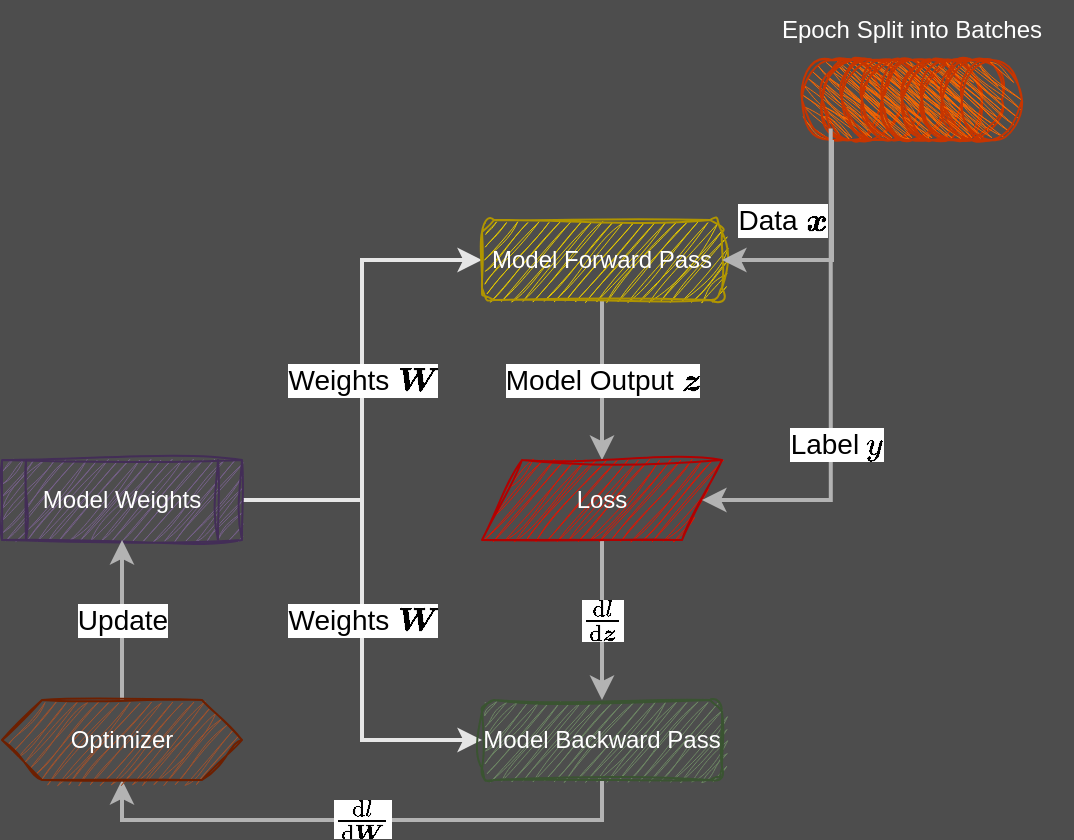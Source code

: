 <mxfile version="28.0.6" pages="3">
  <diagram name="DeepLearning001" id="3Tcbvl6cOKVwyCPrN2Hj">
    <mxGraphModel dx="1090" dy="833" grid="1" gridSize="10" guides="1" tooltips="1" connect="1" arrows="1" fold="1" page="1" pageScale="1" pageWidth="900" pageHeight="600" background="#4D4D4D" math="1" shadow="0">
      <root>
        <mxCell id="0" />
        <mxCell id="1" parent="0" />
        <mxCell id="AGbbisHBewGf3HnXFwhT-9" value="Epoch Split into Batches" style="text;html=1;align=center;verticalAlign=middle;whiteSpace=wrap;rounded=0;fontColor=#FFFFFF;" vertex="1" parent="1">
          <mxGeometry x="575" y="10" width="160" height="30" as="geometry" />
        </mxCell>
        <mxCell id="AGbbisHBewGf3HnXFwhT-10" value="" style="group" vertex="1" connectable="0" parent="1">
          <mxGeometry x="600" y="40" width="110" height="40" as="geometry" />
        </mxCell>
        <mxCell id="AGbbisHBewGf3HnXFwhT-1" value="" style="shape=cylinder3;whiteSpace=wrap;html=1;boundedLbl=1;backgroundOutline=1;size=15;rotation=90;fillColor=#fa6800;fontColor=#000000;strokeColor=#C73500;sketch=1;curveFitting=1;jiggle=2;" vertex="1" parent="AGbbisHBewGf3HnXFwhT-10">
          <mxGeometry width="40" height="40" as="geometry" />
        </mxCell>
        <mxCell id="AGbbisHBewGf3HnXFwhT-2" value="" style="shape=cylinder3;whiteSpace=wrap;html=1;boundedLbl=1;backgroundOutline=1;size=15;rotation=90;fillColor=#fa6800;fontColor=#000000;strokeColor=#C73500;sketch=1;curveFitting=1;jiggle=2;" vertex="1" parent="AGbbisHBewGf3HnXFwhT-10">
          <mxGeometry x="10" width="40" height="40" as="geometry" />
        </mxCell>
        <mxCell id="AGbbisHBewGf3HnXFwhT-3" value="" style="shape=cylinder3;whiteSpace=wrap;html=1;boundedLbl=1;backgroundOutline=1;size=15;rotation=90;fillColor=#fa6800;fontColor=#000000;strokeColor=#C73500;sketch=1;curveFitting=1;jiggle=2;" vertex="1" parent="AGbbisHBewGf3HnXFwhT-10">
          <mxGeometry x="20" width="40" height="40" as="geometry" />
        </mxCell>
        <mxCell id="AGbbisHBewGf3HnXFwhT-4" value="" style="shape=cylinder3;whiteSpace=wrap;html=1;boundedLbl=1;backgroundOutline=1;size=15;rotation=90;fillColor=#fa6800;fontColor=#000000;strokeColor=#C73500;sketch=1;curveFitting=1;jiggle=2;" vertex="1" parent="AGbbisHBewGf3HnXFwhT-10">
          <mxGeometry x="30" width="40" height="40" as="geometry" />
        </mxCell>
        <mxCell id="AGbbisHBewGf3HnXFwhT-5" value="" style="shape=cylinder3;whiteSpace=wrap;html=1;boundedLbl=1;backgroundOutline=1;size=15;rotation=90;fillColor=#fa6800;fontColor=#000000;strokeColor=#C73500;sketch=1;curveFitting=1;jiggle=2;" vertex="1" parent="AGbbisHBewGf3HnXFwhT-10">
          <mxGeometry x="40" width="40" height="40" as="geometry" />
        </mxCell>
        <mxCell id="AGbbisHBewGf3HnXFwhT-6" value="" style="shape=cylinder3;whiteSpace=wrap;html=1;boundedLbl=1;backgroundOutline=1;size=15;rotation=90;fillColor=#fa6800;fontColor=#000000;strokeColor=#C73500;sketch=1;curveFitting=1;jiggle=2;" vertex="1" parent="AGbbisHBewGf3HnXFwhT-10">
          <mxGeometry x="50" width="40" height="40" as="geometry" />
        </mxCell>
        <mxCell id="AGbbisHBewGf3HnXFwhT-7" value="" style="shape=cylinder3;whiteSpace=wrap;html=1;boundedLbl=1;backgroundOutline=1;size=15;rotation=90;fillColor=#fa6800;fontColor=#000000;strokeColor=#C73500;sketch=1;curveFitting=1;jiggle=2;" vertex="1" parent="AGbbisHBewGf3HnXFwhT-10">
          <mxGeometry x="60" width="40" height="40" as="geometry" />
        </mxCell>
        <mxCell id="AGbbisHBewGf3HnXFwhT-8" value="" style="shape=cylinder3;whiteSpace=wrap;html=1;boundedLbl=1;backgroundOutline=1;size=15;rotation=90;fillColor=#fa6800;fontColor=#000000;strokeColor=#C73500;sketch=1;curveFitting=1;jiggle=2;" vertex="1" parent="AGbbisHBewGf3HnXFwhT-10">
          <mxGeometry x="70" width="40" height="40" as="geometry" />
        </mxCell>
        <mxCell id="AGbbisHBewGf3HnXFwhT-16" value="Weights \( \boldsymbol{W} \)" style="edgeStyle=orthogonalEdgeStyle;rounded=0;orthogonalLoop=1;jettySize=auto;html=1;entryX=0;entryY=0.5;entryDx=0;entryDy=0;strokeWidth=2;strokeColor=#E6E6E6;fontSize=14;" edge="1" parent="1" source="AGbbisHBewGf3HnXFwhT-11" target="AGbbisHBewGf3HnXFwhT-12">
          <mxGeometry relative="1" as="geometry" />
        </mxCell>
        <mxCell id="AGbbisHBewGf3HnXFwhT-17" value="Weights \( \boldsymbol{W} \)" style="edgeStyle=orthogonalEdgeStyle;rounded=0;orthogonalLoop=1;jettySize=auto;html=1;exitX=1;exitY=0.5;exitDx=0;exitDy=0;entryX=0;entryY=0.5;entryDx=0;entryDy=0;strokeWidth=2;strokeColor=#E6E6E6;fontSize=14;" edge="1" parent="1" source="AGbbisHBewGf3HnXFwhT-11" target="AGbbisHBewGf3HnXFwhT-14">
          <mxGeometry relative="1" as="geometry" />
        </mxCell>
        <mxCell id="AGbbisHBewGf3HnXFwhT-11" value="Model Weights" style="shape=process;whiteSpace=wrap;html=1;backgroundOutline=1;fillColor=#76608a;fontColor=#ffffff;strokeColor=#432D57;sketch=1;curveFitting=1;jiggle=2;glass=0;spacing=0;" vertex="1" parent="1">
          <mxGeometry x="200" y="240" width="120" height="40" as="geometry" />
        </mxCell>
        <mxCell id="AGbbisHBewGf3HnXFwhT-22" value="Model Output \( \boldsymbol{z} \)" style="edgeStyle=orthogonalEdgeStyle;rounded=0;orthogonalLoop=1;jettySize=auto;html=1;exitX=0.5;exitY=1;exitDx=0;exitDy=0;strokeColor=#B3B3B3;strokeWidth=2;align=center;verticalAlign=middle;fontFamily=Helvetica;fontSize=14;fontColor=default;labelBackgroundColor=default;endArrow=classic;" edge="1" parent="1" source="AGbbisHBewGf3HnXFwhT-12" target="AGbbisHBewGf3HnXFwhT-13">
          <mxGeometry relative="1" as="geometry" />
        </mxCell>
        <mxCell id="AGbbisHBewGf3HnXFwhT-12" value="Model Forward Pass" style="rounded=1;whiteSpace=wrap;html=1;fillColor=#e3c800;fontColor=#FFFFFF;strokeColor=#B09500;sketch=1;curveFitting=1;jiggle=2;spacing=0;" vertex="1" parent="1">
          <mxGeometry x="440" y="120" width="120" height="40" as="geometry" />
        </mxCell>
        <mxCell id="AGbbisHBewGf3HnXFwhT-23" value="\( &amp;nbsp;\frac{\mathrm{d} l}{\mathrm{d} \boldsymbol{z}} \)" style="edgeStyle=orthogonalEdgeStyle;rounded=0;orthogonalLoop=1;jettySize=auto;html=1;exitX=0.5;exitY=1;exitDx=0;exitDy=0;entryX=0.5;entryY=0;entryDx=0;entryDy=0;strokeColor=#B3B3B3;strokeWidth=2;align=center;verticalAlign=middle;fontFamily=Helvetica;fontSize=14;fontColor=default;labelBackgroundColor=default;endArrow=classic;" edge="1" parent="1" source="AGbbisHBewGf3HnXFwhT-13" target="AGbbisHBewGf3HnXFwhT-14">
          <mxGeometry relative="1" as="geometry" />
        </mxCell>
        <mxCell id="AGbbisHBewGf3HnXFwhT-13" value="Loss" style="shape=parallelogram;perimeter=parallelogramPerimeter;whiteSpace=wrap;html=1;fixedSize=1;fillColor=#e51400;fontColor=#ffffff;strokeColor=#B20000;sketch=1;curveFitting=1;jiggle=2;spacing=0;" vertex="1" parent="1">
          <mxGeometry x="440" y="240" width="120" height="40" as="geometry" />
        </mxCell>
        <mxCell id="AGbbisHBewGf3HnXFwhT-24" value="\(&amp;nbsp;&amp;nbsp;\frac{\mathrm{d} l}{\mathrm{d} \boldsymbol{W}} \)" style="edgeStyle=orthogonalEdgeStyle;rounded=0;orthogonalLoop=1;jettySize=auto;html=1;exitX=0.5;exitY=1;exitDx=0;exitDy=0;entryX=0.5;entryY=1;entryDx=0;entryDy=0;strokeColor=#B3B3B3;strokeWidth=2;align=center;verticalAlign=middle;fontFamily=Helvetica;fontSize=14;fontColor=default;labelBackgroundColor=default;endArrow=classic;" edge="1" parent="1" source="AGbbisHBewGf3HnXFwhT-14" target="AGbbisHBewGf3HnXFwhT-15">
          <mxGeometry relative="1" as="geometry" />
        </mxCell>
        <mxCell id="AGbbisHBewGf3HnXFwhT-14" value="Model Backward Pass" style="rounded=1;whiteSpace=wrap;html=1;fillColor=#6d8764;fontColor=#ffffff;strokeColor=#3A5431;sketch=1;curveFitting=1;jiggle=2;spacing=0;" vertex="1" parent="1">
          <mxGeometry x="440" y="360" width="120" height="40" as="geometry" />
        </mxCell>
        <mxCell id="AGbbisHBewGf3HnXFwhT-25" value="Update" style="edgeStyle=orthogonalEdgeStyle;rounded=0;orthogonalLoop=1;jettySize=auto;html=1;exitX=0.5;exitY=0;exitDx=0;exitDy=0;entryX=0.5;entryY=1;entryDx=0;entryDy=0;strokeColor=#B3B3B3;strokeWidth=2;align=center;verticalAlign=middle;fontFamily=Helvetica;fontSize=14;fontColor=default;labelBackgroundColor=default;endArrow=classic;" edge="1" parent="1" source="AGbbisHBewGf3HnXFwhT-15" target="AGbbisHBewGf3HnXFwhT-11">
          <mxGeometry relative="1" as="geometry" />
        </mxCell>
        <mxCell id="AGbbisHBewGf3HnXFwhT-15" value="Optimizer" style="shape=hexagon;perimeter=hexagonPerimeter2;whiteSpace=wrap;html=1;fixedSize=1;fillColor=#a0522d;fontColor=#ffffff;strokeColor=#6D1F00;sketch=1;curveFitting=1;jiggle=2;" vertex="1" parent="1">
          <mxGeometry x="200" y="360" width="120" height="40" as="geometry" />
        </mxCell>
        <mxCell id="AGbbisHBewGf3HnXFwhT-18" value="Data \( \boldsymbol{x} \)" style="edgeStyle=orthogonalEdgeStyle;rounded=0;orthogonalLoop=1;jettySize=auto;html=1;exitX=1;exitY=1;exitDx=0;exitDy=-15;exitPerimeter=0;entryX=1;entryY=0.5;entryDx=0;entryDy=0;strokeWidth=2;strokeColor=#B3B3B3;fontSize=14;" edge="1" parent="1" source="AGbbisHBewGf3HnXFwhT-1" target="AGbbisHBewGf3HnXFwhT-12">
          <mxGeometry x="0.478" y="-20" relative="1" as="geometry">
            <mxPoint as="offset" />
          </mxGeometry>
        </mxCell>
        <mxCell id="AGbbisHBewGf3HnXFwhT-20" style="edgeStyle=orthogonalEdgeStyle;rounded=0;orthogonalLoop=1;jettySize=auto;html=1;exitX=0.855;exitY=1;exitDx=0;exitDy=-4.35;exitPerimeter=0;entryX=1;entryY=0.5;entryDx=0;entryDy=0;strokeColor=#B3B3B3;strokeWidth=2;align=center;verticalAlign=middle;fontFamily=Helvetica;fontSize=11;fontColor=default;labelBackgroundColor=default;endArrow=classic;" edge="1" parent="1" source="AGbbisHBewGf3HnXFwhT-2" target="AGbbisHBewGf3HnXFwhT-13">
          <mxGeometry relative="1" as="geometry">
            <Array as="points">
              <mxPoint x="614" y="260" />
            </Array>
          </mxGeometry>
        </mxCell>
        <mxCell id="AGbbisHBewGf3HnXFwhT-21" value="Label \( y \)" style="edgeLabel;html=1;align=center;verticalAlign=middle;resizable=0;points=[];fontSize=14;" vertex="1" connectable="0" parent="AGbbisHBewGf3HnXFwhT-20">
          <mxGeometry x="0.261" y="2" relative="1" as="geometry">
            <mxPoint as="offset" />
          </mxGeometry>
        </mxCell>
      </root>
    </mxGraphModel>
  </diagram>
  <diagram name="DeepLearning002" id="qsD39MYy7GVl84YtyVWa">
    <mxGraphModel dx="1090" dy="825" grid="1" gridSize="10" guides="1" tooltips="1" connect="1" arrows="1" fold="1" page="1" pageScale="1" pageWidth="900" pageHeight="600" background="#4D4D4D" math="1" shadow="0">
      <root>
        <mxCell id="vzIr1YLEcBWOXwNROeN2-0" />
        <mxCell id="vzIr1YLEcBWOXwNROeN2-1" parent="vzIr1YLEcBWOXwNROeN2-0" />
        <mxCell id="vzIr1YLEcBWOXwNROeN2-2" value="Epoch Split into Batches" style="text;html=1;align=center;verticalAlign=middle;whiteSpace=wrap;rounded=0;fontColor=#FFFFFF;" parent="vzIr1YLEcBWOXwNROeN2-1" vertex="1">
          <mxGeometry x="575" y="10" width="160" height="30" as="geometry" />
        </mxCell>
        <mxCell id="vzIr1YLEcBWOXwNROeN2-12" value="Weights \( \boldsymbol{W} \)" style="edgeStyle=orthogonalEdgeStyle;rounded=0;orthogonalLoop=1;jettySize=auto;html=1;entryX=0;entryY=0.5;entryDx=0;entryDy=0;strokeWidth=2;strokeColor=#E6E6E6;" parent="vzIr1YLEcBWOXwNROeN2-1" source="vzIr1YLEcBWOXwNROeN2-14" target="vzIr1YLEcBWOXwNROeN2-16" edge="1">
          <mxGeometry relative="1" as="geometry" />
        </mxCell>
        <mxCell id="vzIr1YLEcBWOXwNROeN2-14" value="Model Weights" style="shape=process;whiteSpace=wrap;html=1;backgroundOutline=1;fillColor=#76608a;fontColor=#ffffff;strokeColor=#432D57;sketch=1;curveFitting=1;jiggle=2;glass=0;spacing=0;" parent="vzIr1YLEcBWOXwNROeN2-1" vertex="1">
          <mxGeometry x="200" y="240" width="120" height="40" as="geometry" />
        </mxCell>
        <mxCell id="vzIr1YLEcBWOXwNROeN2-15" value="Model Output \( \boldsymbol{z} \)" style="edgeStyle=orthogonalEdgeStyle;rounded=0;orthogonalLoop=1;jettySize=auto;html=1;exitX=0.5;exitY=1;exitDx=0;exitDy=0;strokeColor=#B3B3B3;strokeWidth=2;align=center;verticalAlign=middle;fontFamily=Helvetica;fontSize=11;fontColor=default;labelBackgroundColor=default;endArrow=classic;" parent="vzIr1YLEcBWOXwNROeN2-1" source="vzIr1YLEcBWOXwNROeN2-16" edge="1">
          <mxGeometry relative="1" as="geometry">
            <mxPoint x="500" y="240" as="targetPoint" />
          </mxGeometry>
        </mxCell>
        <mxCell id="vzIr1YLEcBWOXwNROeN2-16" value="Model Forward Pass" style="rounded=1;whiteSpace=wrap;html=1;fillColor=#e3c800;fontColor=#FFFFFF;strokeColor=#B09500;sketch=1;curveFitting=1;jiggle=2;spacing=0;" parent="vzIr1YLEcBWOXwNROeN2-1" vertex="1">
          <mxGeometry x="440" y="120" width="120" height="40" as="geometry" />
        </mxCell>
        <mxCell id="vzIr1YLEcBWOXwNROeN2-23" value="Data \( \boldsymbol{x} \)" style="edgeStyle=orthogonalEdgeStyle;rounded=0;orthogonalLoop=1;jettySize=auto;html=1;exitX=1;exitY=1;exitDx=0;exitDy=-15;exitPerimeter=0;entryX=1;entryY=0.5;entryDx=0;entryDy=0;strokeWidth=2;strokeColor=#B3B3B3;" parent="vzIr1YLEcBWOXwNROeN2-1" source="vzIr1YLEcBWOXwNROeN2-4" target="vzIr1YLEcBWOXwNROeN2-16" edge="1">
          <mxGeometry x="0.478" y="-20" relative="1" as="geometry">
            <mxPoint as="offset" />
          </mxGeometry>
        </mxCell>
        <mxCell id="vzIr1YLEcBWOXwNROeN2-24" style="edgeStyle=orthogonalEdgeStyle;rounded=0;orthogonalLoop=1;jettySize=auto;html=1;exitX=0.855;exitY=1;exitDx=0;exitDy=-4.35;exitPerimeter=0;entryX=1;entryY=0.5;entryDx=0;entryDy=0;strokeColor=#B3B3B3;strokeWidth=2;align=center;verticalAlign=middle;fontFamily=Helvetica;fontSize=11;fontColor=default;labelBackgroundColor=default;endArrow=classic;" parent="vzIr1YLEcBWOXwNROeN2-1" source="vzIr1YLEcBWOXwNROeN2-5" edge="1">
          <mxGeometry relative="1" as="geometry">
            <Array as="points">
              <mxPoint x="614" y="260" />
            </Array>
            <mxPoint x="550" y="260" as="targetPoint" />
          </mxGeometry>
        </mxCell>
        <mxCell id="vzIr1YLEcBWOXwNROeN2-25" value="Label \( y \)" style="edgeLabel;html=1;align=center;verticalAlign=middle;resizable=0;points=[];" parent="vzIr1YLEcBWOXwNROeN2-24" vertex="1" connectable="0">
          <mxGeometry x="0.261" y="2" relative="1" as="geometry">
            <mxPoint as="offset" />
          </mxGeometry>
        </mxCell>
        <mxCell id="vzIr1YLEcBWOXwNROeN2-26" value="Score" style="shape=parallelogram;perimeter=parallelogramPerimeter;whiteSpace=wrap;html=1;fixedSize=1;fillColor=#f0a30a;fontColor=#FFFFFF;strokeColor=#BD7000;sketch=1;curveFitting=1;jiggle=2;spacing=0;flipH=1;" parent="vzIr1YLEcBWOXwNROeN2-1" vertex="1">
          <mxGeometry x="440" y="240" width="120" height="40" as="geometry" />
        </mxCell>
        <mxCell id="wrvn5StYq9de84Ls-QtF-0" value="" style="endArrow=classic;html=1;rounded=0;strokeColor=#B3B3B3;" edge="1" parent="vzIr1YLEcBWOXwNROeN2-1">
          <mxGeometry width="50" height="50" relative="1" as="geometry">
            <mxPoint x="320" y="440" as="sourcePoint" />
            <mxPoint x="600" y="440" as="targetPoint" />
          </mxGeometry>
        </mxCell>
        <mxCell id="wrvn5StYq9de84Ls-QtF-1" value="" style="endArrow=classic;html=1;rounded=0;strokeColor=#B3B3B3;" edge="1" parent="vzIr1YLEcBWOXwNROeN2-1">
          <mxGeometry width="50" height="50" relative="1" as="geometry">
            <mxPoint x="320" y="440" as="sourcePoint" />
            <mxPoint x="320" y="320" as="targetPoint" />
          </mxGeometry>
        </mxCell>
        <mxCell id="wrvn5StYq9de84Ls-QtF-3" value="" style="endArrow=none;html=1;rounded=0;strokeWidth=2;sketch=1;curveFitting=1;jiggle=2;strokeColor=#F0A30A;" edge="1" parent="vzIr1YLEcBWOXwNROeN2-1">
          <mxGeometry width="50" height="50" relative="1" as="geometry">
            <mxPoint x="320" y="420" as="sourcePoint" />
            <mxPoint x="530" y="350" as="targetPoint" />
            <Array as="points">
              <mxPoint x="380" y="410" />
              <mxPoint x="420" y="370" />
              <mxPoint x="470" y="370" />
            </Array>
          </mxGeometry>
        </mxCell>
        <mxCell id="wrvn5StYq9de84Ls-QtF-4" value="Iteration" style="text;html=1;align=center;verticalAlign=middle;whiteSpace=wrap;rounded=0;fontColor=#E6E6E6;" vertex="1" parent="vzIr1YLEcBWOXwNROeN2-1">
          <mxGeometry x="430" y="450" width="60" height="30" as="geometry" />
        </mxCell>
        <mxCell id="wrvn5StYq9de84Ls-QtF-5" value="Score" style="text;html=1;align=center;verticalAlign=middle;whiteSpace=wrap;rounded=0;fontColor=#E6E6E6;rotation=-90;" vertex="1" parent="vzIr1YLEcBWOXwNROeN2-1">
          <mxGeometry x="270" y="365" width="60" height="30" as="geometry" />
        </mxCell>
        <mxCell id="vzIr1YLEcBWOXwNROeN2-4" value="" style="shape=cylinder3;whiteSpace=wrap;html=1;boundedLbl=1;backgroundOutline=1;size=15;rotation=90;fillColor=#60a917;fontColor=#ffffff;strokeColor=#2D7600;sketch=1;curveFitting=1;jiggle=2;container=0;" parent="vzIr1YLEcBWOXwNROeN2-1" vertex="1">
          <mxGeometry x="600" y="40" width="40" height="40" as="geometry" />
        </mxCell>
        <mxCell id="vzIr1YLEcBWOXwNROeN2-5" value="" style="shape=cylinder3;whiteSpace=wrap;html=1;boundedLbl=1;backgroundOutline=1;size=15;rotation=90;fillColor=#60a917;fontColor=#ffffff;strokeColor=#2D7600;sketch=1;curveFitting=1;jiggle=2;container=0;" parent="vzIr1YLEcBWOXwNROeN2-1" vertex="1">
          <mxGeometry x="610" y="40" width="40" height="40" as="geometry" />
        </mxCell>
        <mxCell id="vzIr1YLEcBWOXwNROeN2-6" value="" style="shape=cylinder3;whiteSpace=wrap;html=1;boundedLbl=1;backgroundOutline=1;size=15;rotation=90;fillColor=#60a917;fontColor=#ffffff;strokeColor=#2D7600;sketch=1;curveFitting=1;jiggle=2;container=0;" parent="vzIr1YLEcBWOXwNROeN2-1" vertex="1">
          <mxGeometry x="620" y="40" width="40" height="40" as="geometry" />
        </mxCell>
        <mxCell id="vzIr1YLEcBWOXwNROeN2-7" value="" style="shape=cylinder3;whiteSpace=wrap;html=1;boundedLbl=1;backgroundOutline=1;size=15;rotation=90;fillColor=#60a917;fontColor=#ffffff;strokeColor=#2D7600;sketch=1;curveFitting=1;jiggle=2;container=0;" parent="vzIr1YLEcBWOXwNROeN2-1" vertex="1">
          <mxGeometry x="630" y="40" width="40" height="40" as="geometry" />
        </mxCell>
        <mxCell id="vzIr1YLEcBWOXwNROeN2-8" value="" style="shape=cylinder3;whiteSpace=wrap;html=1;boundedLbl=1;backgroundOutline=1;size=15;rotation=90;fillColor=#60a917;fontColor=#ffffff;strokeColor=#2D7600;sketch=1;curveFitting=1;jiggle=2;container=0;" parent="vzIr1YLEcBWOXwNROeN2-1" vertex="1">
          <mxGeometry x="640" y="40" width="40" height="40" as="geometry" />
        </mxCell>
        <mxCell id="vzIr1YLEcBWOXwNROeN2-9" value="" style="shape=cylinder3;whiteSpace=wrap;html=1;boundedLbl=1;backgroundOutline=1;size=15;rotation=90;fillColor=#60a917;fontColor=#ffffff;strokeColor=#2D7600;sketch=1;curveFitting=1;jiggle=2;container=0;" parent="vzIr1YLEcBWOXwNROeN2-1" vertex="1">
          <mxGeometry x="650" y="40" width="40" height="40" as="geometry" />
        </mxCell>
        <mxCell id="vzIr1YLEcBWOXwNROeN2-10" value="" style="shape=cylinder3;whiteSpace=wrap;html=1;boundedLbl=1;backgroundOutline=1;size=15;rotation=90;fillColor=#60a917;fontColor=#ffffff;strokeColor=#2D7600;sketch=1;curveFitting=1;jiggle=2;container=0;" parent="vzIr1YLEcBWOXwNROeN2-1" vertex="1">
          <mxGeometry x="660" y="40" width="40" height="40" as="geometry" />
        </mxCell>
        <mxCell id="vzIr1YLEcBWOXwNROeN2-11" value="" style="shape=cylinder3;whiteSpace=wrap;html=1;boundedLbl=1;backgroundOutline=1;size=15;rotation=90;fillColor=#60a917;fontColor=#ffffff;strokeColor=#2D7600;sketch=1;curveFitting=1;jiggle=2;container=0;" parent="vzIr1YLEcBWOXwNROeN2-1" vertex="1">
          <mxGeometry x="670" y="40" width="40" height="40" as="geometry" />
        </mxCell>
        <mxCell id="SPqvK6SlEZI-qp0hrQ3g-0" value="" style="endArrow=none;html=1;rounded=0;strokeWidth=2;sketch=1;curveFitting=1;jiggle=2;strokeColor=#E51400;" edge="1" parent="vzIr1YLEcBWOXwNROeN2-1">
          <mxGeometry width="50" height="50" relative="1" as="geometry">
            <mxPoint x="320" y="420" as="sourcePoint" />
            <mxPoint x="530" y="330" as="targetPoint" />
            <Array as="points">
              <mxPoint x="380" y="390" />
              <mxPoint x="410" y="380" />
              <mxPoint x="430" y="360" />
              <mxPoint x="470" y="340" />
            </Array>
          </mxGeometry>
        </mxCell>
        <mxCell id="6LI0RvODkxJETyg9Jlqd-0" value="Validation" style="text;html=1;align=center;verticalAlign=middle;whiteSpace=wrap;rounded=0;fontColor=#F0A30A;" vertex="1" parent="vzIr1YLEcBWOXwNROeN2-1">
          <mxGeometry x="540" y="340" width="60" height="30" as="geometry" />
        </mxCell>
        <mxCell id="6LI0RvODkxJETyg9Jlqd-1" value="Training" style="text;html=1;align=center;verticalAlign=middle;whiteSpace=wrap;rounded=0;fontColor=#E51400;" vertex="1" parent="vzIr1YLEcBWOXwNROeN2-1">
          <mxGeometry x="540" y="310" width="60" height="30" as="geometry" />
        </mxCell>
      </root>
    </mxGraphModel>
  </diagram>
  <diagram name="Convolution1D" id="jBpA-BJjzPy3QbDY5DpE">
    <mxGraphModel dx="1090" dy="825" grid="1" gridSize="10" guides="1" tooltips="1" connect="1" arrows="1" fold="1" page="1" pageScale="1" pageWidth="900" pageHeight="600" background="#4D4D4D" math="1" shadow="0">
      <root>
        <mxCell id="6mPrN59UNBj6tCDzkTnd-0" />
        <mxCell id="6mPrN59UNBj6tCDzkTnd-1" parent="6mPrN59UNBj6tCDzkTnd-0" />
        <mxCell id="q4j2rNUNLcBLhw9a2CLN-0" value="" style="whiteSpace=wrap;html=1;aspect=fixed;strokeColor=#FFFFFF;fillColor=light-dark(#613e70, #EDEDED);strokeWidth=2;" vertex="1" parent="6mPrN59UNBj6tCDzkTnd-1">
          <mxGeometry x="120" y="40" width="40" height="40" as="geometry" />
        </mxCell>
        <mxCell id="q4j2rNUNLcBLhw9a2CLN-3" value="" style="whiteSpace=wrap;html=1;aspect=fixed;strokeColor=#FFFFFF;fillColor=light-dark(#959516, #EDEDED);strokeWidth=2;" vertex="1" parent="6mPrN59UNBj6tCDzkTnd-1">
          <mxGeometry x="160" y="40" width="40" height="40" as="geometry" />
        </mxCell>
        <mxCell id="q4j2rNUNLcBLhw9a2CLN-4" value="" style="whiteSpace=wrap;html=1;aspect=fixed;strokeColor=#FFFFFF;fillColor=light-dark(#166e8f, #EDEDED);strokeWidth=2;" vertex="1" parent="6mPrN59UNBj6tCDzkTnd-1">
          <mxGeometry x="200" y="40" width="40" height="40" as="geometry" />
        </mxCell>
        <mxCell id="q4j2rNUNLcBLhw9a2CLN-6" value="" style="whiteSpace=wrap;html=1;aspect=fixed;strokeColor=#FFFFFF;fillColor=light-dark(#959516, #EDEDED);strokeWidth=2;" vertex="1" parent="6mPrN59UNBj6tCDzkTnd-1">
          <mxGeometry x="240" y="40" width="40" height="40" as="geometry" />
        </mxCell>
        <mxCell id="q4j2rNUNLcBLhw9a2CLN-7" value="" style="whiteSpace=wrap;html=1;aspect=fixed;strokeColor=#FFFFFF;fillColor=light-dark(#959516, #EDEDED);strokeWidth=2;" vertex="1" parent="6mPrN59UNBj6tCDzkTnd-1">
          <mxGeometry x="280" y="40" width="40" height="40" as="geometry" />
        </mxCell>
        <mxCell id="q4j2rNUNLcBLhw9a2CLN-8" value="" style="whiteSpace=wrap;html=1;aspect=fixed;strokeColor=#FFFFFF;fillColor=light-dark(#166e8f, #EDEDED);strokeWidth=2;" vertex="1" parent="6mPrN59UNBj6tCDzkTnd-1">
          <mxGeometry x="120" y="80" width="40" height="40" as="geometry" />
        </mxCell>
        <mxCell id="q4j2rNUNLcBLhw9a2CLN-9" value="" style="whiteSpace=wrap;html=1;aspect=fixed;strokeColor=#FFFFFF;fillColor=light-dark(#187041, #EDEDED);strokeWidth=2;" vertex="1" parent="6mPrN59UNBj6tCDzkTnd-1">
          <mxGeometry x="160" y="80" width="40" height="40" as="geometry" />
        </mxCell>
        <mxCell id="q4j2rNUNLcBLhw9a2CLN-10" value="" style="whiteSpace=wrap;html=1;aspect=fixed;strokeColor=#FFFFFF;fillColor=light-dark(#961617, #EDEDED);strokeWidth=2;" vertex="1" parent="6mPrN59UNBj6tCDzkTnd-1">
          <mxGeometry x="200" y="80" width="40" height="40" as="geometry" />
        </mxCell>
        <mxCell id="q4j2rNUNLcBLhw9a2CLN-11" value="" style="whiteSpace=wrap;html=1;aspect=fixed;strokeColor=#FFFFFF;fillColor=light-dark(#613e70, #EDEDED);strokeWidth=2;" vertex="1" parent="6mPrN59UNBj6tCDzkTnd-1">
          <mxGeometry x="240" y="80" width="40" height="40" as="geometry" />
        </mxCell>
        <mxCell id="q4j2rNUNLcBLhw9a2CLN-12" value="" style="whiteSpace=wrap;html=1;aspect=fixed;strokeColor=#FFFFFF;fillColor=light-dark(#613e70, #EDEDED);strokeWidth=2;" vertex="1" parent="6mPrN59UNBj6tCDzkTnd-1">
          <mxGeometry x="280" y="80" width="40" height="40" as="geometry" />
        </mxCell>
        <mxCell id="q4j2rNUNLcBLhw9a2CLN-13" value="" style="whiteSpace=wrap;html=1;aspect=fixed;strokeColor=#FFFFFF;fillColor=light-dark(#187041, #EDEDED);strokeWidth=2;" vertex="1" parent="6mPrN59UNBj6tCDzkTnd-1">
          <mxGeometry x="120" y="120" width="40" height="40" as="geometry" />
        </mxCell>
        <mxCell id="q4j2rNUNLcBLhw9a2CLN-14" value="" style="whiteSpace=wrap;html=1;aspect=fixed;strokeColor=#FFFFFF;fillColor=light-dark(#959516, #EDEDED);strokeWidth=2;" vertex="1" parent="6mPrN59UNBj6tCDzkTnd-1">
          <mxGeometry x="120" y="160" width="40" height="40" as="geometry" />
        </mxCell>
        <mxCell id="q4j2rNUNLcBLhw9a2CLN-15" value="" style="whiteSpace=wrap;html=1;aspect=fixed;strokeColor=#FFFFFF;fillColor=light-dark(#8a5948, #EDEDED);strokeWidth=2;" vertex="1" parent="6mPrN59UNBj6tCDzkTnd-1">
          <mxGeometry x="120" y="200" width="40" height="40" as="geometry" />
        </mxCell>
        <mxCell id="q4j2rNUNLcBLhw9a2CLN-16" value="" style="whiteSpace=wrap;html=1;aspect=fixed;strokeColor=#FFFFFF;fillColor=light-dark(#959516, #EDEDED);strokeWidth=2;" vertex="1" parent="6mPrN59UNBj6tCDzkTnd-1">
          <mxGeometry x="160" y="200" width="40" height="40" as="geometry" />
        </mxCell>
        <mxCell id="q4j2rNUNLcBLhw9a2CLN-17" value="" style="whiteSpace=wrap;html=1;aspect=fixed;strokeColor=#FFFFFF;fillColor=light-dark(#187041, #EDEDED);strokeWidth=2;" vertex="1" parent="6mPrN59UNBj6tCDzkTnd-1">
          <mxGeometry x="160" y="160" width="40" height="40" as="geometry" />
        </mxCell>
        <mxCell id="q4j2rNUNLcBLhw9a2CLN-18" value="" style="whiteSpace=wrap;html=1;aspect=fixed;strokeColor=#FFFFFF;fillColor=light-dark(#613e70, #EDEDED);strokeWidth=2;" vertex="1" parent="6mPrN59UNBj6tCDzkTnd-1">
          <mxGeometry x="160" y="120" width="40" height="40" as="geometry" />
        </mxCell>
        <mxCell id="q4j2rNUNLcBLhw9a2CLN-19" value="" style="whiteSpace=wrap;html=1;aspect=fixed;strokeColor=#FFFFFF;fillColor=light-dark(#961617, #EDEDED);strokeWidth=2;" vertex="1" parent="6mPrN59UNBj6tCDzkTnd-1">
          <mxGeometry x="200" y="120" width="40" height="40" as="geometry" />
        </mxCell>
        <mxCell id="q4j2rNUNLcBLhw9a2CLN-20" value="" style="whiteSpace=wrap;html=1;aspect=fixed;strokeColor=#FFFFFF;fillColor=light-dark(#8a5948, #EDEDED);strokeWidth=2;" vertex="1" parent="6mPrN59UNBj6tCDzkTnd-1">
          <mxGeometry x="200" y="160" width="40" height="40" as="geometry" />
        </mxCell>
        <mxCell id="q4j2rNUNLcBLhw9a2CLN-21" value="" style="whiteSpace=wrap;html=1;aspect=fixed;strokeColor=#FFFFFF;fillColor=light-dark(#961617, #EDEDED);strokeWidth=2;" vertex="1" parent="6mPrN59UNBj6tCDzkTnd-1">
          <mxGeometry x="200" y="200" width="40" height="40" as="geometry" />
        </mxCell>
        <mxCell id="q4j2rNUNLcBLhw9a2CLN-22" value="" style="whiteSpace=wrap;html=1;aspect=fixed;strokeColor=#FFFFFF;fillColor=light-dark(#166e8f, #EDEDED);strokeWidth=2;" vertex="1" parent="6mPrN59UNBj6tCDzkTnd-1">
          <mxGeometry x="240" y="200" width="40" height="40" as="geometry" />
        </mxCell>
        <mxCell id="q4j2rNUNLcBLhw9a2CLN-23" value="" style="whiteSpace=wrap;html=1;aspect=fixed;strokeColor=#FFFFFF;fillColor=light-dark(#166e8f, #EDEDED);strokeWidth=2;" vertex="1" parent="6mPrN59UNBj6tCDzkTnd-1">
          <mxGeometry x="240" y="160" width="40" height="40" as="geometry" />
        </mxCell>
        <mxCell id="q4j2rNUNLcBLhw9a2CLN-24" value="" style="whiteSpace=wrap;html=1;aspect=fixed;strokeColor=#FFFFFF;fillColor=light-dark(#187041, #EDEDED);strokeWidth=2;" vertex="1" parent="6mPrN59UNBj6tCDzkTnd-1">
          <mxGeometry x="240" y="120" width="40" height="40" as="geometry" />
        </mxCell>
        <mxCell id="q4j2rNUNLcBLhw9a2CLN-25" value="" style="whiteSpace=wrap;html=1;aspect=fixed;strokeColor=#FFFFFF;fillColor=light-dark(#961617, #EDEDED);strokeWidth=2;" vertex="1" parent="6mPrN59UNBj6tCDzkTnd-1">
          <mxGeometry x="280" y="120" width="40" height="40" as="geometry" />
        </mxCell>
        <mxCell id="q4j2rNUNLcBLhw9a2CLN-26" value="" style="whiteSpace=wrap;html=1;aspect=fixed;strokeColor=#FFFFFF;fillColor=light-dark(#8a5948, #EDEDED);strokeWidth=2;" vertex="1" parent="6mPrN59UNBj6tCDzkTnd-1">
          <mxGeometry x="280" y="160" width="40" height="40" as="geometry" />
        </mxCell>
        <mxCell id="q4j2rNUNLcBLhw9a2CLN-27" value="" style="whiteSpace=wrap;html=1;aspect=fixed;strokeColor=#FFFFFF;fillColor=light-dark(#187041, #EDEDED);strokeWidth=2;" vertex="1" parent="6mPrN59UNBj6tCDzkTnd-1">
          <mxGeometry x="280" y="200" width="40" height="40" as="geometry" />
        </mxCell>
        <mxCell id="q4j2rNUNLcBLhw9a2CLN-28" value="" style="whiteSpace=wrap;html=1;aspect=fixed;strokeColor=#FFFFFF;fillColor=light-dark(#166e8f, #EDEDED);strokeWidth=2;" vertex="1" parent="6mPrN59UNBj6tCDzkTnd-1">
          <mxGeometry x="340" y="40" width="40" height="40" as="geometry" />
        </mxCell>
        <mxCell id="q4j2rNUNLcBLhw9a2CLN-29" value="" style="whiteSpace=wrap;html=1;aspect=fixed;strokeColor=#FFFFFF;fillColor=light-dark(#166e8f, #EDEDED);strokeWidth=2;" vertex="1" parent="6mPrN59UNBj6tCDzkTnd-1">
          <mxGeometry x="340" y="80" width="40" height="40" as="geometry" />
        </mxCell>
        <mxCell id="q4j2rNUNLcBLhw9a2CLN-30" value="" style="whiteSpace=wrap;html=1;aspect=fixed;strokeColor=#FFFFFF;fillColor=light-dark(#166e8f, #EDEDED);strokeWidth=2;" vertex="1" parent="6mPrN59UNBj6tCDzkTnd-1">
          <mxGeometry x="340" y="120" width="40" height="40" as="geometry" />
        </mxCell>
        <mxCell id="q4j2rNUNLcBLhw9a2CLN-31" value="" style="whiteSpace=wrap;html=1;aspect=fixed;strokeColor=#FFFFFF;fillColor=light-dark(#166e8f, #EDEDED);strokeWidth=2;" vertex="1" parent="6mPrN59UNBj6tCDzkTnd-1">
          <mxGeometry x="340" y="160" width="40" height="40" as="geometry" />
        </mxCell>
        <mxCell id="q4j2rNUNLcBLhw9a2CLN-32" value="" style="whiteSpace=wrap;html=1;aspect=fixed;strokeColor=#FFFFFF;fillColor=light-dark(#166e8f, #EDEDED);strokeWidth=2;" vertex="1" parent="6mPrN59UNBj6tCDzkTnd-1">
          <mxGeometry x="340" y="200" width="40" height="40" as="geometry" />
        </mxCell>
        <mxCell id="q4j2rNUNLcBLhw9a2CLN-33" value="" style="whiteSpace=wrap;html=1;aspect=fixed;strokeColor=#FFFFFF;fillColor=light-dark(#187041, #EDEDED);strokeWidth=2;" vertex="1" parent="6mPrN59UNBj6tCDzkTnd-1">
          <mxGeometry x="40" y="40" width="40" height="40" as="geometry" />
        </mxCell>
        <mxCell id="q4j2rNUNLcBLhw9a2CLN-34" value="" style="whiteSpace=wrap;html=1;aspect=fixed;strokeColor=#FFFFFF;fillColor=light-dark(#187041, #EDEDED);strokeWidth=2;" vertex="1" parent="6mPrN59UNBj6tCDzkTnd-1">
          <mxGeometry x="40" y="80" width="40" height="40" as="geometry" />
        </mxCell>
        <mxCell id="q4j2rNUNLcBLhw9a2CLN-35" value="" style="whiteSpace=wrap;html=1;aspect=fixed;strokeColor=#FFFFFF;fillColor=light-dark(#187041, #EDEDED);strokeWidth=2;" vertex="1" parent="6mPrN59UNBj6tCDzkTnd-1">
          <mxGeometry x="40" y="120" width="40" height="40" as="geometry" />
        </mxCell>
        <mxCell id="q4j2rNUNLcBLhw9a2CLN-36" value="" style="whiteSpace=wrap;html=1;aspect=fixed;strokeColor=#FFFFFF;fillColor=light-dark(#187041, #EDEDED);strokeWidth=2;" vertex="1" parent="6mPrN59UNBj6tCDzkTnd-1">
          <mxGeometry x="40" y="160" width="40" height="40" as="geometry" />
        </mxCell>
        <mxCell id="q4j2rNUNLcBLhw9a2CLN-37" value="" style="whiteSpace=wrap;html=1;aspect=fixed;strokeColor=#FFFFFF;fillColor=light-dark(#187041, #EDEDED);strokeWidth=2;" vertex="1" parent="6mPrN59UNBj6tCDzkTnd-1">
          <mxGeometry x="40" y="200" width="40" height="40" as="geometry" />
        </mxCell>
        <mxCell id="q4j2rNUNLcBLhw9a2CLN-38" value="=" style="text;html=1;align=center;verticalAlign=middle;whiteSpace=wrap;rounded=0;fontSize=42;fontColor=#FFFFFF;" vertex="1" parent="6mPrN59UNBj6tCDzkTnd-1">
          <mxGeometry x="80" y="120" width="40" height="40" as="geometry" />
        </mxCell>
        <mxCell id="q4j2rNUNLcBLhw9a2CLN-39" value="\( \boldsymbol{z} \)" style="text;html=1;align=center;verticalAlign=middle;whiteSpace=wrap;rounded=0;fontSize=32;fontColor=#00FF00;" vertex="1" parent="6mPrN59UNBj6tCDzkTnd-1">
          <mxGeometry x="30" y="250" width="60" height="30" as="geometry" />
        </mxCell>
        <mxCell id="q4j2rNUNLcBLhw9a2CLN-40" value="\( \boldsymbol{W}_{\text{linear}} \)" style="text;html=1;align=center;verticalAlign=middle;whiteSpace=wrap;rounded=0;fontSize=32;fontColor=#FF7F00;" vertex="1" parent="6mPrN59UNBj6tCDzkTnd-1">
          <mxGeometry x="160" y="250" width="120" height="30" as="geometry" />
        </mxCell>
        <mxCell id="q4j2rNUNLcBLhw9a2CLN-41" value="\( \boldsymbol{x} \)" style="text;html=1;align=center;verticalAlign=middle;whiteSpace=wrap;rounded=0;fontSize=32;fontColor=#00FFFF;" vertex="1" parent="6mPrN59UNBj6tCDzkTnd-1">
          <mxGeometry x="330" y="250" width="60" height="30" as="geometry" />
        </mxCell>
        <mxCell id="q4j2rNUNLcBLhw9a2CLN-42" value="" style="whiteSpace=wrap;html=1;aspect=fixed;strokeColor=#FFFFFF;fillColor=light-dark(#187041, #EDEDED);strokeWidth=2;" vertex="1" parent="6mPrN59UNBj6tCDzkTnd-1">
          <mxGeometry x="480" y="40" width="40" height="40" as="geometry" />
        </mxCell>
        <mxCell id="q4j2rNUNLcBLhw9a2CLN-43" value="" style="whiteSpace=wrap;html=1;aspect=fixed;strokeColor=#FFFFFF;fillColor=light-dark(#187041, #EDEDED);strokeWidth=2;" vertex="1" parent="6mPrN59UNBj6tCDzkTnd-1">
          <mxGeometry x="480" y="80" width="40" height="40" as="geometry" />
        </mxCell>
        <mxCell id="q4j2rNUNLcBLhw9a2CLN-44" value="" style="whiteSpace=wrap;html=1;aspect=fixed;strokeColor=#FFFFFF;fillColor=light-dark(#187041, #EDEDED);strokeWidth=2;" vertex="1" parent="6mPrN59UNBj6tCDzkTnd-1">
          <mxGeometry x="480" y="120" width="40" height="40" as="geometry" />
        </mxCell>
        <mxCell id="q4j2rNUNLcBLhw9a2CLN-45" value="" style="whiteSpace=wrap;html=1;aspect=fixed;strokeColor=#FFFFFF;fillColor=light-dark(#187041, #EDEDED);strokeWidth=2;" vertex="1" parent="6mPrN59UNBj6tCDzkTnd-1">
          <mxGeometry x="480" y="160" width="40" height="40" as="geometry" />
        </mxCell>
        <mxCell id="q4j2rNUNLcBLhw9a2CLN-46" value="" style="whiteSpace=wrap;html=1;aspect=fixed;strokeColor=#FFFFFF;fillColor=light-dark(#187041, #EDEDED);strokeWidth=2;" vertex="1" parent="6mPrN59UNBj6tCDzkTnd-1">
          <mxGeometry x="480" y="200" width="40" height="40" as="geometry" />
        </mxCell>
        <mxCell id="q4j2rNUNLcBLhw9a2CLN-47" value="\( \boldsymbol{z} \)" style="text;html=1;align=center;verticalAlign=middle;whiteSpace=wrap;rounded=0;fontSize=32;fontColor=#00FF00;" vertex="1" parent="6mPrN59UNBj6tCDzkTnd-1">
          <mxGeometry x="470" y="250" width="60" height="30" as="geometry" />
        </mxCell>
        <mxCell id="q4j2rNUNLcBLhw9a2CLN-82" value="" style="whiteSpace=wrap;html=1;aspect=fixed;strokeColor=#FFFFFF;fillColor=none;strokeWidth=2;" vertex="1" parent="6mPrN59UNBj6tCDzkTnd-1">
          <mxGeometry x="640" y="40" width="40" height="40" as="geometry" />
        </mxCell>
        <mxCell id="q4j2rNUNLcBLhw9a2CLN-83" value="" style="whiteSpace=wrap;html=1;aspect=fixed;strokeColor=#FFFFFF;fillColor=none;strokeWidth=2;" vertex="1" parent="6mPrN59UNBj6tCDzkTnd-1">
          <mxGeometry x="680" y="40" width="40" height="40" as="geometry" />
        </mxCell>
        <mxCell id="q4j2rNUNLcBLhw9a2CLN-84" value="" style="whiteSpace=wrap;html=1;aspect=fixed;strokeColor=#FFFFFF;fillColor=none;strokeWidth=2;" vertex="1" parent="6mPrN59UNBj6tCDzkTnd-1">
          <mxGeometry x="720" y="40" width="40" height="40" as="geometry" />
        </mxCell>
        <mxCell id="q4j2rNUNLcBLhw9a2CLN-88" value="" style="whiteSpace=wrap;html=1;aspect=fixed;strokeColor=#FFFFFF;fillColor=light-dark(#613e70, #EDEDED);strokeWidth=2;" vertex="1" parent="6mPrN59UNBj6tCDzkTnd-1">
          <mxGeometry x="680" y="120" width="40" height="40" as="geometry" />
        </mxCell>
        <mxCell id="q4j2rNUNLcBLhw9a2CLN-89" value="" style="whiteSpace=wrap;html=1;aspect=fixed;strokeColor=#FFFFFF;fillColor=none;strokeWidth=2;" vertex="1" parent="6mPrN59UNBj6tCDzkTnd-1">
          <mxGeometry x="720" y="80" width="40" height="40" as="geometry" />
        </mxCell>
        <mxCell id="q4j2rNUNLcBLhw9a2CLN-90" value="" style="whiteSpace=wrap;html=1;aspect=fixed;strokeColor=#FFFFFF;fillColor=none;strokeWidth=2;" vertex="1" parent="6mPrN59UNBj6tCDzkTnd-1">
          <mxGeometry x="560" y="120" width="40" height="40" as="geometry" />
        </mxCell>
        <mxCell id="q4j2rNUNLcBLhw9a2CLN-91" value="" style="whiteSpace=wrap;html=1;aspect=fixed;strokeColor=#FFFFFF;fillColor=none;strokeWidth=2;" vertex="1" parent="6mPrN59UNBj6tCDzkTnd-1">
          <mxGeometry x="560" y="160" width="40" height="40" as="geometry" />
        </mxCell>
        <mxCell id="q4j2rNUNLcBLhw9a2CLN-92" value="" style="whiteSpace=wrap;html=1;aspect=fixed;strokeColor=#FFFFFF;fillColor=none;strokeWidth=2;" vertex="1" parent="6mPrN59UNBj6tCDzkTnd-1">
          <mxGeometry x="560" y="200" width="40" height="40" as="geometry" />
        </mxCell>
        <mxCell id="q4j2rNUNLcBLhw9a2CLN-93" value="" style="whiteSpace=wrap;html=1;aspect=fixed;strokeColor=#FFFFFF;fillColor=none;strokeWidth=2;" vertex="1" parent="6mPrN59UNBj6tCDzkTnd-1">
          <mxGeometry x="600" y="200" width="40" height="40" as="geometry" />
        </mxCell>
        <mxCell id="q4j2rNUNLcBLhw9a2CLN-94" value="" style="whiteSpace=wrap;html=1;aspect=fixed;strokeColor=#FFFFFF;fillColor=none;strokeWidth=2;" vertex="1" parent="6mPrN59UNBj6tCDzkTnd-1">
          <mxGeometry x="600" y="160" width="40" height="40" as="geometry" />
        </mxCell>
        <mxCell id="q4j2rNUNLcBLhw9a2CLN-96" value="" style="whiteSpace=wrap;html=1;aspect=fixed;strokeColor=#FFFFFF;fillColor=light-dark(#961617, #EDEDED);strokeWidth=2;" vertex="1" parent="6mPrN59UNBj6tCDzkTnd-1">
          <mxGeometry x="640" y="120" width="40" height="40" as="geometry" />
        </mxCell>
        <mxCell id="q4j2rNUNLcBLhw9a2CLN-98" value="" style="whiteSpace=wrap;html=1;aspect=fixed;strokeColor=#FFFFFF;fillColor=none;strokeWidth=2;" vertex="1" parent="6mPrN59UNBj6tCDzkTnd-1">
          <mxGeometry x="640" y="200" width="40" height="40" as="geometry" />
        </mxCell>
        <mxCell id="q4j2rNUNLcBLhw9a2CLN-102" value="" style="whiteSpace=wrap;html=1;aspect=fixed;strokeColor=#FFFFFF;fillColor=none;strokeWidth=2;" vertex="1" parent="6mPrN59UNBj6tCDzkTnd-1">
          <mxGeometry x="720" y="120" width="40" height="40" as="geometry" />
        </mxCell>
        <mxCell id="q4j2rNUNLcBLhw9a2CLN-105" value="" style="whiteSpace=wrap;html=1;aspect=fixed;strokeColor=#FFFFFF;fillColor=light-dark(#166e8f, #EDEDED);strokeWidth=2;" vertex="1" parent="6mPrN59UNBj6tCDzkTnd-1">
          <mxGeometry x="780" y="40" width="40" height="40" as="geometry" />
        </mxCell>
        <mxCell id="q4j2rNUNLcBLhw9a2CLN-106" value="" style="whiteSpace=wrap;html=1;aspect=fixed;strokeColor=#FFFFFF;fillColor=light-dark(#166e8f, #EDEDED);strokeWidth=2;" vertex="1" parent="6mPrN59UNBj6tCDzkTnd-1">
          <mxGeometry x="780" y="80" width="40" height="40" as="geometry" />
        </mxCell>
        <mxCell id="q4j2rNUNLcBLhw9a2CLN-107" value="" style="whiteSpace=wrap;html=1;aspect=fixed;strokeColor=#FFFFFF;fillColor=light-dark(#166e8f, #EDEDED);strokeWidth=2;" vertex="1" parent="6mPrN59UNBj6tCDzkTnd-1">
          <mxGeometry x="780" y="120" width="40" height="40" as="geometry" />
        </mxCell>
        <mxCell id="q4j2rNUNLcBLhw9a2CLN-108" value="" style="whiteSpace=wrap;html=1;aspect=fixed;strokeColor=#FFFFFF;fillColor=light-dark(#166e8f, #EDEDED);strokeWidth=2;" vertex="1" parent="6mPrN59UNBj6tCDzkTnd-1">
          <mxGeometry x="780" y="160" width="40" height="40" as="geometry" />
        </mxCell>
        <mxCell id="q4j2rNUNLcBLhw9a2CLN-109" value="" style="whiteSpace=wrap;html=1;aspect=fixed;strokeColor=#FFFFFF;fillColor=light-dark(#166e8f, #EDEDED);strokeWidth=2;" vertex="1" parent="6mPrN59UNBj6tCDzkTnd-1">
          <mxGeometry x="780" y="200" width="40" height="40" as="geometry" />
        </mxCell>
        <mxCell id="q4j2rNUNLcBLhw9a2CLN-110" value="=" style="text;html=1;align=center;verticalAlign=middle;whiteSpace=wrap;rounded=0;fontSize=42;fontColor=#FFFFFF;" vertex="1" parent="6mPrN59UNBj6tCDzkTnd-1">
          <mxGeometry x="520" y="120" width="40" height="40" as="geometry" />
        </mxCell>
        <mxCell id="q4j2rNUNLcBLhw9a2CLN-111" value="\( \boldsymbol{W} _{\text{conv}} \)" style="text;html=1;align=center;verticalAlign=middle;whiteSpace=wrap;rounded=0;fontSize=32;fontColor=#FF7F00;" vertex="1" parent="6mPrN59UNBj6tCDzkTnd-1">
          <mxGeometry x="600" y="250" width="120" height="30" as="geometry" />
        </mxCell>
        <mxCell id="q4j2rNUNLcBLhw9a2CLN-112" value="\( \boldsymbol{x} \)" style="text;html=1;align=center;verticalAlign=middle;whiteSpace=wrap;rounded=0;fontSize=32;fontColor=#00FFFF;" vertex="1" parent="6mPrN59UNBj6tCDzkTnd-1">
          <mxGeometry x="770" y="250" width="60" height="30" as="geometry" />
        </mxCell>
        <mxCell id="q4j2rNUNLcBLhw9a2CLN-113" value="" style="whiteSpace=wrap;html=1;aspect=fixed;strokeColor=#FFFFFF;fillColor=light-dark(#961617, #EDEDED);strokeWidth=2;" vertex="1" parent="6mPrN59UNBj6tCDzkTnd-1">
          <mxGeometry x="680" y="160" width="40" height="40" as="geometry" />
        </mxCell>
        <mxCell id="q4j2rNUNLcBLhw9a2CLN-115" value="" style="whiteSpace=wrap;html=1;aspect=fixed;strokeColor=#FFFFFF;fillColor=light-dark(#961617, #EDEDED);strokeWidth=2;" vertex="1" parent="6mPrN59UNBj6tCDzkTnd-1">
          <mxGeometry x="720" y="200" width="40" height="40" as="geometry" />
        </mxCell>
        <mxCell id="q4j2rNUNLcBLhw9a2CLN-116" value="" style="whiteSpace=wrap;html=1;aspect=fixed;strokeColor=#FFFFFF;fillColor=light-dark(#961617, #EDEDED);strokeWidth=2;" vertex="1" parent="6mPrN59UNBj6tCDzkTnd-1">
          <mxGeometry x="600" y="80" width="40" height="40" as="geometry" />
        </mxCell>
        <mxCell id="q4j2rNUNLcBLhw9a2CLN-117" value="" style="whiteSpace=wrap;html=1;aspect=fixed;strokeColor=#FFFFFF;fillColor=light-dark(#961617, #EDEDED);strokeWidth=2;" vertex="1" parent="6mPrN59UNBj6tCDzkTnd-1">
          <mxGeometry x="560" y="40" width="40" height="40" as="geometry" />
        </mxCell>
        <mxCell id="q4j2rNUNLcBLhw9a2CLN-118" value="" style="whiteSpace=wrap;html=1;aspect=fixed;strokeColor=#FFFFFF;fillColor=light-dark(#613e70, #EDEDED);strokeWidth=2;" vertex="1" parent="6mPrN59UNBj6tCDzkTnd-1">
          <mxGeometry x="600" y="40" width="40" height="40" as="geometry" />
        </mxCell>
        <mxCell id="q4j2rNUNLcBLhw9a2CLN-119" value="" style="whiteSpace=wrap;html=1;aspect=fixed;strokeColor=#FFFFFF;fillColor=light-dark(#613e70, #EDEDED);strokeWidth=2;" vertex="1" parent="6mPrN59UNBj6tCDzkTnd-1">
          <mxGeometry x="640" y="80" width="40" height="40" as="geometry" />
        </mxCell>
        <mxCell id="q4j2rNUNLcBLhw9a2CLN-120" value="" style="whiteSpace=wrap;html=1;aspect=fixed;strokeColor=#FFFFFF;fillColor=none;strokeWidth=2;" vertex="1" parent="6mPrN59UNBj6tCDzkTnd-1">
          <mxGeometry x="680" y="80" width="40" height="40" as="geometry" />
        </mxCell>
        <mxCell id="q4j2rNUNLcBLhw9a2CLN-121" value="" style="whiteSpace=wrap;html=1;aspect=fixed;strokeColor=#FFFFFF;fillColor=light-dark(#613e70, #EDEDED);strokeWidth=2;" vertex="1" parent="6mPrN59UNBj6tCDzkTnd-1">
          <mxGeometry x="720" y="160" width="40" height="40" as="geometry" />
        </mxCell>
        <mxCell id="q4j2rNUNLcBLhw9a2CLN-122" value="" style="whiteSpace=wrap;html=1;aspect=fixed;strokeColor=#FFFFFF;fillColor=light-dark(#959516, #EDEDED);strokeWidth=2;" vertex="1" parent="6mPrN59UNBj6tCDzkTnd-1">
          <mxGeometry x="680" y="200" width="40" height="40" as="geometry" />
        </mxCell>
        <mxCell id="q4j2rNUNLcBLhw9a2CLN-123" value="" style="whiteSpace=wrap;html=1;aspect=fixed;strokeColor=#FFFFFF;fillColor=light-dark(#959516, #EDEDED);strokeWidth=2;" vertex="1" parent="6mPrN59UNBj6tCDzkTnd-1">
          <mxGeometry x="640" y="160" width="40" height="40" as="geometry" />
        </mxCell>
        <mxCell id="q4j2rNUNLcBLhw9a2CLN-124" value="" style="whiteSpace=wrap;html=1;aspect=fixed;strokeColor=#FFFFFF;fillColor=light-dark(#959516, #EDEDED);strokeWidth=2;" vertex="1" parent="6mPrN59UNBj6tCDzkTnd-1">
          <mxGeometry x="600" y="120" width="40" height="40" as="geometry" />
        </mxCell>
        <mxCell id="q4j2rNUNLcBLhw9a2CLN-125" value="" style="whiteSpace=wrap;html=1;aspect=fixed;strokeColor=#FFFFFF;fillColor=light-dark(#959516, #EDEDED);strokeWidth=2;" vertex="1" parent="6mPrN59UNBj6tCDzkTnd-1">
          <mxGeometry x="560" y="80" width="40" height="40" as="geometry" />
        </mxCell>
        <mxCell id="q4j2rNUNLcBLhw9a2CLN-127" value="\( \boldsymbol{h} _{\text{conv}} \)" style="text;html=1;align=center;verticalAlign=middle;whiteSpace=wrap;rounded=0;fontSize=32;fontColor=#FF7F00;" vertex="1" parent="6mPrN59UNBj6tCDzkTnd-1">
          <mxGeometry x="440" y="360" width="120" height="40" as="geometry" />
        </mxCell>
        <mxCell id="q4j2rNUNLcBLhw9a2CLN-128" value="=" style="text;html=1;align=center;verticalAlign=middle;whiteSpace=wrap;rounded=0;fontSize=42;fontColor=#FFFFFF;" vertex="1" parent="6mPrN59UNBj6tCDzkTnd-1">
          <mxGeometry x="540" y="360" width="40" height="40" as="geometry" />
        </mxCell>
        <mxCell id="q4j2rNUNLcBLhw9a2CLN-129" value="" style="whiteSpace=wrap;html=1;aspect=fixed;strokeColor=#FFFFFF;fillColor=light-dark(#613e70, #EDEDED);strokeWidth=2;" vertex="1" parent="6mPrN59UNBj6tCDzkTnd-1">
          <mxGeometry x="580" y="320" width="40" height="40" as="geometry" />
        </mxCell>
        <mxCell id="q4j2rNUNLcBLhw9a2CLN-130" value="" style="whiteSpace=wrap;html=1;aspect=fixed;strokeColor=#FFFFFF;fillColor=light-dark(#961617, #EDEDED);strokeWidth=2;" vertex="1" parent="6mPrN59UNBj6tCDzkTnd-1">
          <mxGeometry x="580" y="360" width="40" height="40" as="geometry" />
        </mxCell>
        <mxCell id="q4j2rNUNLcBLhw9a2CLN-131" value="" style="whiteSpace=wrap;html=1;aspect=fixed;strokeColor=#FFFFFF;fillColor=light-dark(#959516, #EDEDED);strokeWidth=2;" vertex="1" parent="6mPrN59UNBj6tCDzkTnd-1">
          <mxGeometry x="580" y="400" width="40" height="40" as="geometry" />
        </mxCell>
        <mxCell id="q4j2rNUNLcBLhw9a2CLN-132" value="\( \boldsymbol{z} \)" style="text;html=1;align=center;verticalAlign=middle;whiteSpace=wrap;rounded=0;fontSize=32;fontColor=#00FF00;" vertex="1" parent="6mPrN59UNBj6tCDzkTnd-1">
          <mxGeometry x="640" y="365" width="40" height="30" as="geometry" />
        </mxCell>
        <mxCell id="q4j2rNUNLcBLhw9a2CLN-134" value="\( = \)" style="text;html=1;align=center;verticalAlign=middle;whiteSpace=wrap;rounded=0;fontSize=24;fontColor=#FFFFFF;" vertex="1" parent="6mPrN59UNBj6tCDzkTnd-1">
          <mxGeometry x="670" y="360" width="40" height="40" as="geometry" />
        </mxCell>
        <mxCell id="q4j2rNUNLcBLhw9a2CLN-135" value="\( \boldsymbol{h} _{\text{conv}} \)" style="text;html=1;align=center;verticalAlign=middle;whiteSpace=wrap;rounded=0;fontSize=32;fontColor=#FF7F00;" vertex="1" parent="6mPrN59UNBj6tCDzkTnd-1">
          <mxGeometry x="690" y="360" width="120" height="40" as="geometry" />
        </mxCell>
        <mxCell id="q4j2rNUNLcBLhw9a2CLN-136" value="\( \ast \)" style="text;html=1;align=center;verticalAlign=middle;whiteSpace=wrap;rounded=0;fontSize=24;fontColor=#FFFFFF;" vertex="1" parent="6mPrN59UNBj6tCDzkTnd-1">
          <mxGeometry x="780" y="360" width="40" height="40" as="geometry" />
        </mxCell>
        <mxCell id="q4j2rNUNLcBLhw9a2CLN-137" value="\( \boldsymbol{x} \)" style="text;html=1;align=center;verticalAlign=middle;whiteSpace=wrap;rounded=0;fontSize=32;fontColor=#00FFFF;" vertex="1" parent="6mPrN59UNBj6tCDzkTnd-1">
          <mxGeometry x="790" y="360" width="60" height="40" as="geometry" />
        </mxCell>
        <mxCell id="q4j2rNUNLcBLhw9a2CLN-138" value="\( \boldsymbol{z} \)" style="text;html=1;align=center;verticalAlign=middle;whiteSpace=wrap;rounded=0;fontSize=32;fontColor=#00FF00;" vertex="1" parent="6mPrN59UNBj6tCDzkTnd-1">
          <mxGeometry x="130" y="360" width="40" height="40" as="geometry" />
        </mxCell>
        <mxCell id="q4j2rNUNLcBLhw9a2CLN-139" value="\( = \)" style="text;html=1;align=center;verticalAlign=middle;whiteSpace=wrap;rounded=0;fontSize=24;fontColor=#FFFFFF;" vertex="1" parent="6mPrN59UNBj6tCDzkTnd-1">
          <mxGeometry x="160" y="360" width="40" height="40" as="geometry" />
        </mxCell>
        <mxCell id="q4j2rNUNLcBLhw9a2CLN-140" value="\( \boldsymbol{W} _{\text{linear}} \)" style="text;html=1;align=center;verticalAlign=middle;whiteSpace=wrap;rounded=0;fontSize=32;fontColor=#FF7F00;" vertex="1" parent="6mPrN59UNBj6tCDzkTnd-1">
          <mxGeometry x="190" y="360" width="120" height="40" as="geometry" />
        </mxCell>
        <mxCell id="q4j2rNUNLcBLhw9a2CLN-142" value="\( \boldsymbol{x} \)" style="text;html=1;align=center;verticalAlign=middle;whiteSpace=wrap;rounded=0;fontSize=32;fontColor=#00FFFF;" vertex="1" parent="6mPrN59UNBj6tCDzkTnd-1">
          <mxGeometry x="290" y="360" width="60" height="40" as="geometry" />
        </mxCell>
      </root>
    </mxGraphModel>
  </diagram>
</mxfile>
